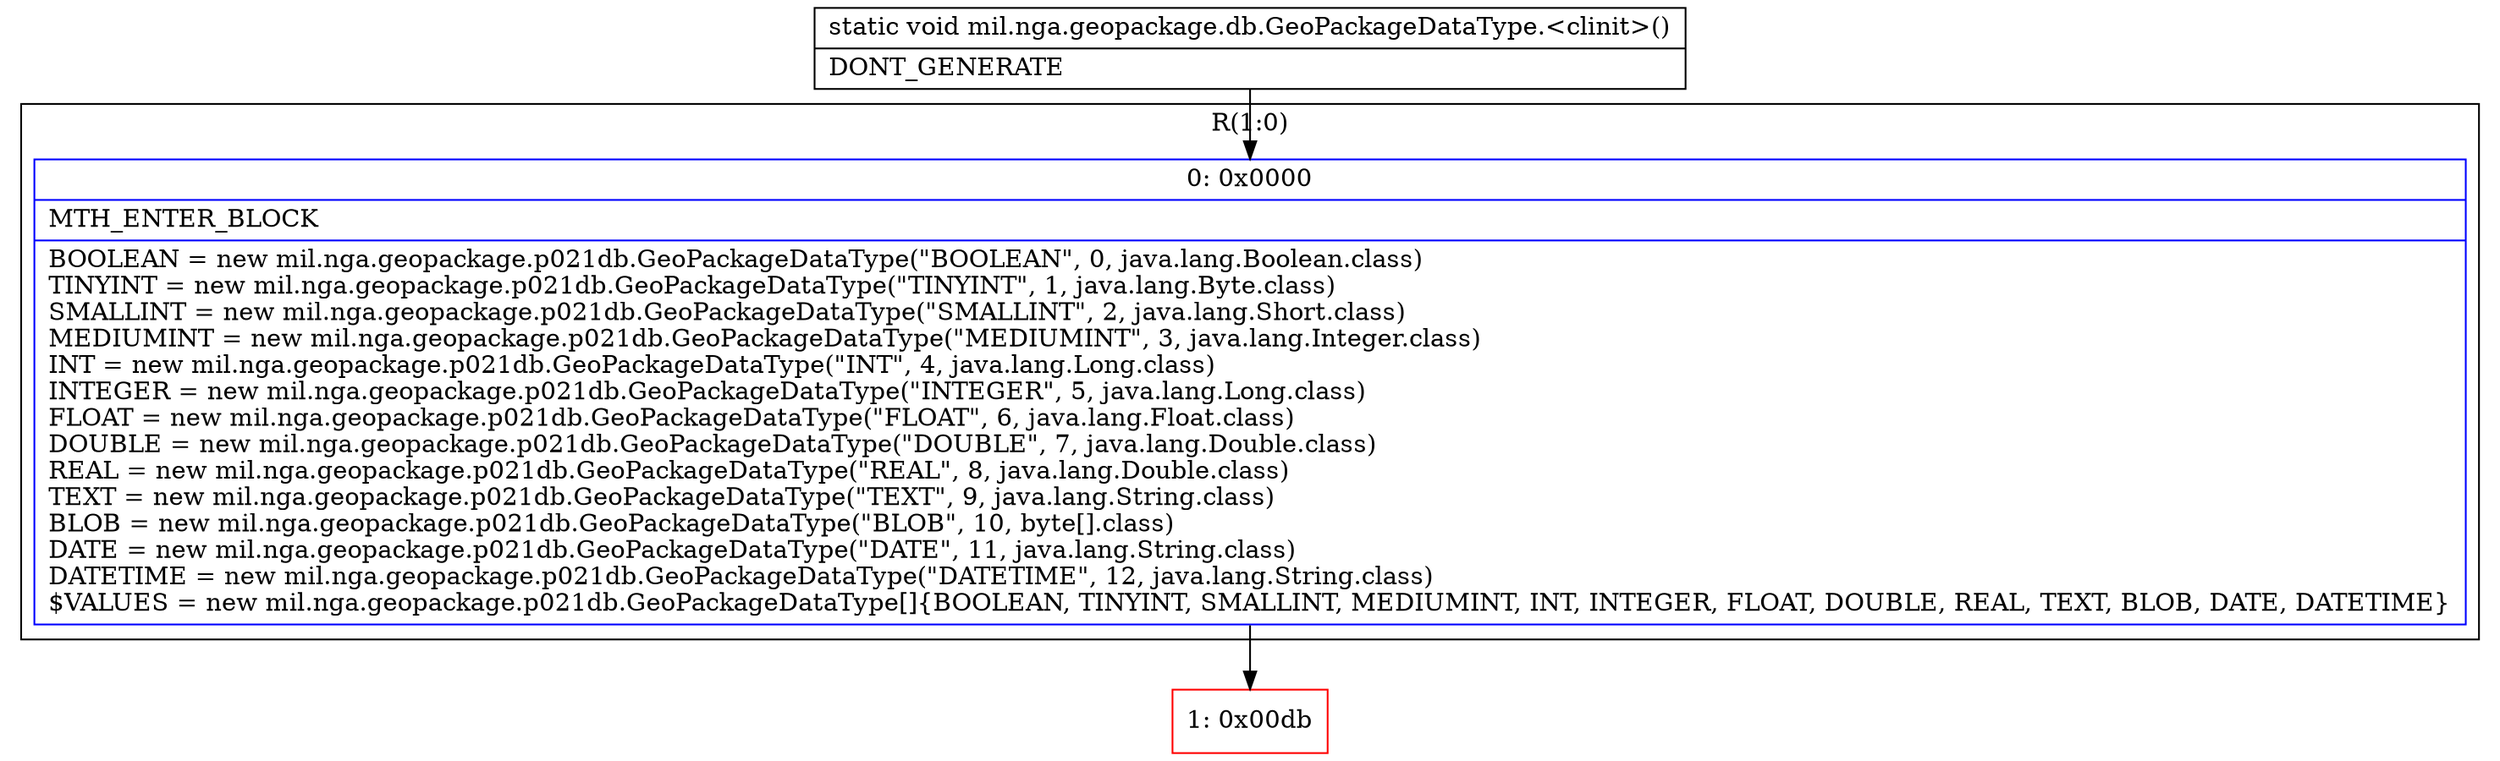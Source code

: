 digraph "CFG formil.nga.geopackage.db.GeoPackageDataType.\<clinit\>()V" {
subgraph cluster_Region_67953931 {
label = "R(1:0)";
node [shape=record,color=blue];
Node_0 [shape=record,label="{0\:\ 0x0000|MTH_ENTER_BLOCK\l|BOOLEAN = new mil.nga.geopackage.p021db.GeoPackageDataType(\"BOOLEAN\", 0, java.lang.Boolean.class)\lTINYINT = new mil.nga.geopackage.p021db.GeoPackageDataType(\"TINYINT\", 1, java.lang.Byte.class)\lSMALLINT = new mil.nga.geopackage.p021db.GeoPackageDataType(\"SMALLINT\", 2, java.lang.Short.class)\lMEDIUMINT = new mil.nga.geopackage.p021db.GeoPackageDataType(\"MEDIUMINT\", 3, java.lang.Integer.class)\lINT = new mil.nga.geopackage.p021db.GeoPackageDataType(\"INT\", 4, java.lang.Long.class)\lINTEGER = new mil.nga.geopackage.p021db.GeoPackageDataType(\"INTEGER\", 5, java.lang.Long.class)\lFLOAT = new mil.nga.geopackage.p021db.GeoPackageDataType(\"FLOAT\", 6, java.lang.Float.class)\lDOUBLE = new mil.nga.geopackage.p021db.GeoPackageDataType(\"DOUBLE\", 7, java.lang.Double.class)\lREAL = new mil.nga.geopackage.p021db.GeoPackageDataType(\"REAL\", 8, java.lang.Double.class)\lTEXT = new mil.nga.geopackage.p021db.GeoPackageDataType(\"TEXT\", 9, java.lang.String.class)\lBLOB = new mil.nga.geopackage.p021db.GeoPackageDataType(\"BLOB\", 10, byte[].class)\lDATE = new mil.nga.geopackage.p021db.GeoPackageDataType(\"DATE\", 11, java.lang.String.class)\lDATETIME = new mil.nga.geopackage.p021db.GeoPackageDataType(\"DATETIME\", 12, java.lang.String.class)\l$VALUES = new mil.nga.geopackage.p021db.GeoPackageDataType[]\{BOOLEAN, TINYINT, SMALLINT, MEDIUMINT, INT, INTEGER, FLOAT, DOUBLE, REAL, TEXT, BLOB, DATE, DATETIME\}\l}"];
}
Node_1 [shape=record,color=red,label="{1\:\ 0x00db}"];
MethodNode[shape=record,label="{static void mil.nga.geopackage.db.GeoPackageDataType.\<clinit\>()  | DONT_GENERATE\l}"];
MethodNode -> Node_0;
Node_0 -> Node_1;
}

